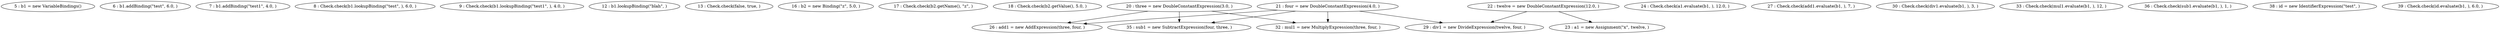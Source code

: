digraph G {
"5 : b1 = new VariableBindings()"
"6 : b1.addBinding(\"test\", 6.0, )"
"7 : b1.addBinding(\"test1\", 4.0, )"
"8 : Check.check(b1.lookupBinding(\"test\", ), 6.0, )"
"9 : Check.check(b1.lookupBinding(\"test1\", ), 4.0, )"
"12 : b1.lookupBinding(\"blah\", )"
"13 : Check.check(false, true, )"
"16 : b2 = new Binding(\"z\", 5.0, )"
"17 : Check.check(b2.getName(), \"z\", )"
"18 : Check.check(b2.getValue(), 5.0, )"
"20 : three = new DoubleConstantExpression(3.0, )"
"20 : three = new DoubleConstantExpression(3.0, )" -> "26 : add1 = new AddExpression(three, four, )"
"20 : three = new DoubleConstantExpression(3.0, )" -> "35 : sub1 = new SubtractExpression(four, three, )"
"20 : three = new DoubleConstantExpression(3.0, )" -> "32 : mul1 = new MultiplyExpression(three, four, )"
"21 : four = new DoubleConstantExpression(4.0, )"
"21 : four = new DoubleConstantExpression(4.0, )" -> "29 : div1 = new DivideExpression(twelve, four, )"
"21 : four = new DoubleConstantExpression(4.0, )" -> "26 : add1 = new AddExpression(three, four, )"
"21 : four = new DoubleConstantExpression(4.0, )" -> "35 : sub1 = new SubtractExpression(four, three, )"
"21 : four = new DoubleConstantExpression(4.0, )" -> "32 : mul1 = new MultiplyExpression(three, four, )"
"22 : twelve = new DoubleConstantExpression(12.0, )"
"22 : twelve = new DoubleConstantExpression(12.0, )" -> "29 : div1 = new DivideExpression(twelve, four, )"
"22 : twelve = new DoubleConstantExpression(12.0, )" -> "23 : a1 = new Assignment(\"x\", twelve, )"
"23 : a1 = new Assignment(\"x\", twelve, )"
"24 : Check.check(a1.evaluate(b1, ), 12.0, )"
"26 : add1 = new AddExpression(three, four, )"
"27 : Check.check(add1.evaluate(b1, ), 7, )"
"29 : div1 = new DivideExpression(twelve, four, )"
"30 : Check.check(div1.evaluate(b1, ), 3, )"
"32 : mul1 = new MultiplyExpression(three, four, )"
"33 : Check.check(mul1.evaluate(b1, ), 12, )"
"35 : sub1 = new SubtractExpression(four, three, )"
"36 : Check.check(sub1.evaluate(b1, ), 1, )"
"38 : id = new IdentifierExpression(\"test\", )"
"39 : Check.check(id.evaluate(b1, ), 6.0, )"
}